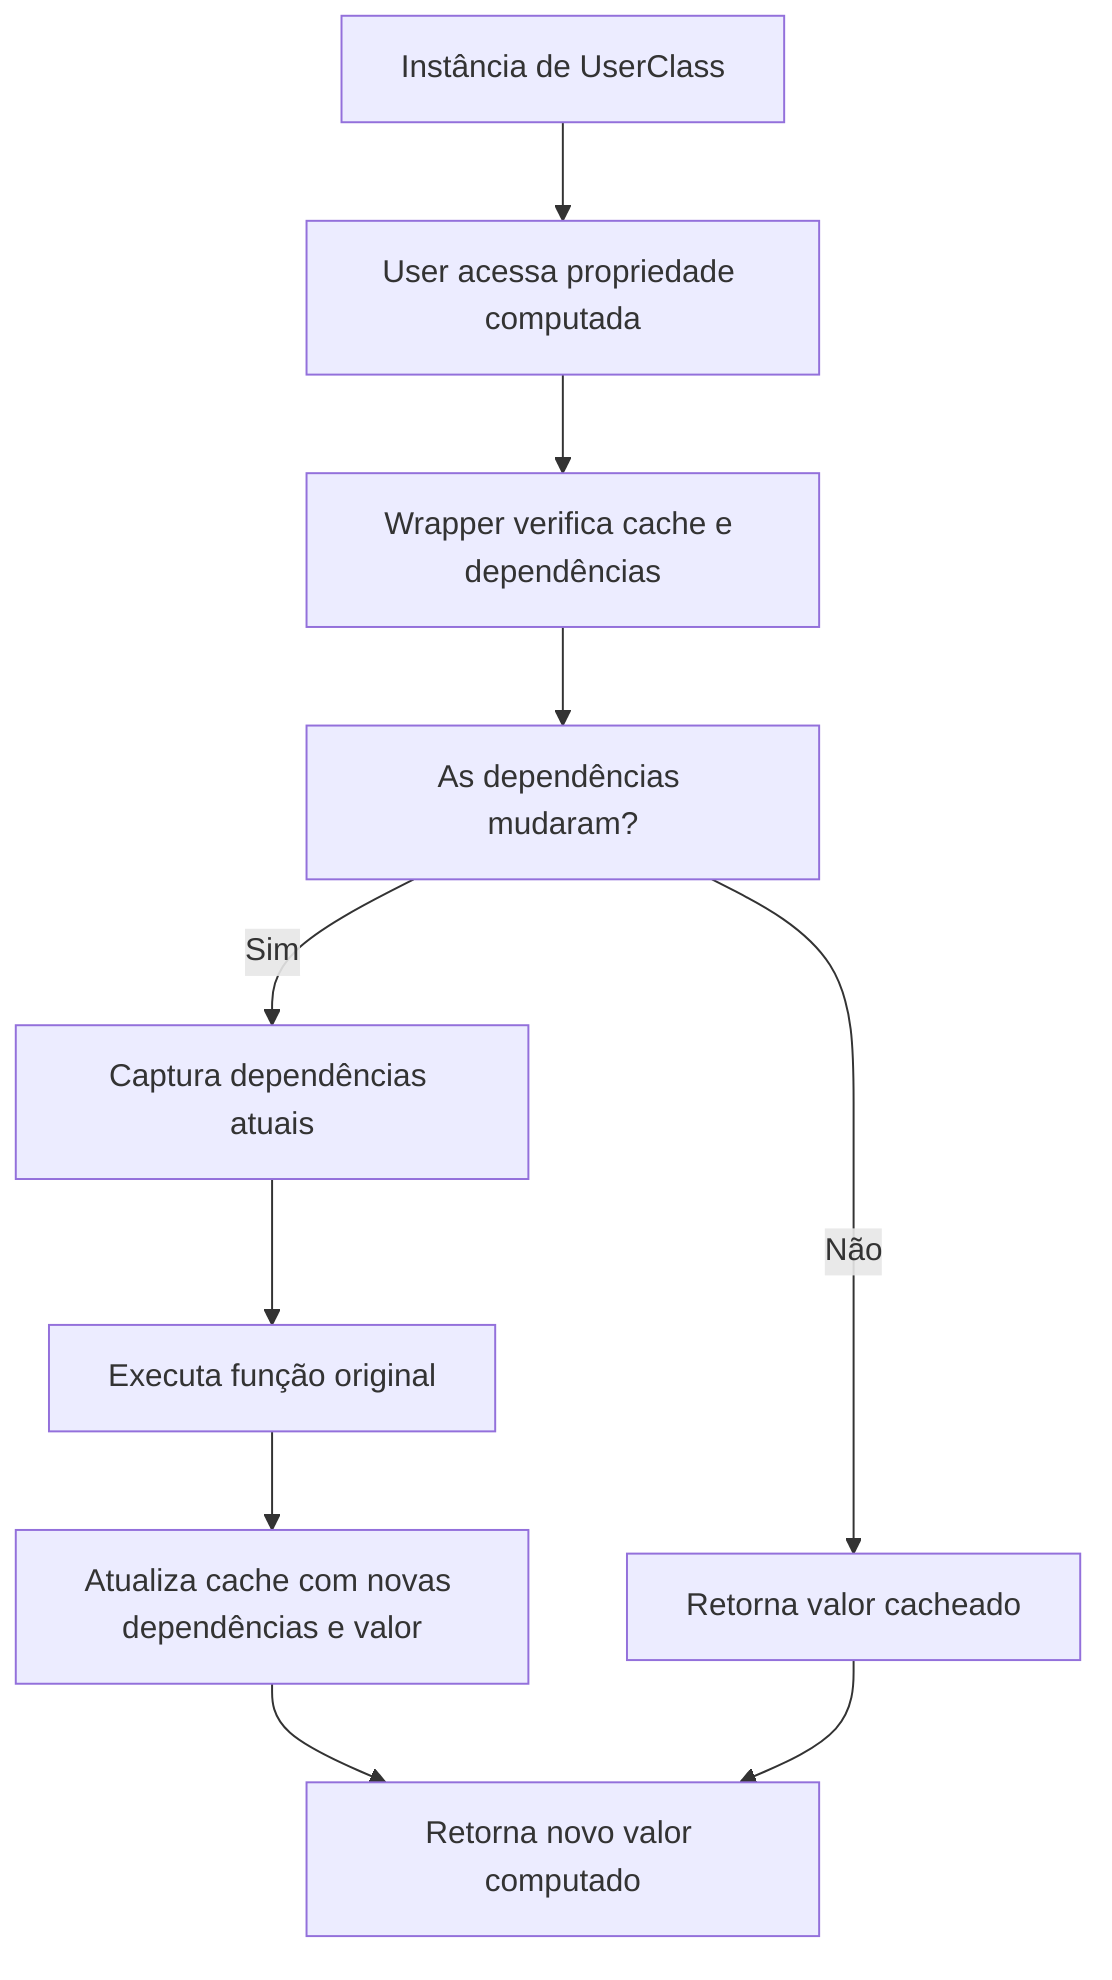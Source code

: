 flowchart TD
    Start[Instância de UserClass]
    Access[User acessa propriedade computada]
    Wrapper[Wrapper verifica cache e dependências]
    CheckDeps[As dependências mudaram?]
    ReturnCache[Retorna valor cacheado]
    CaptureDeps[Captura dependências atuais]
    RunFunc[Executa função original]
    UpdateCache[Atualiza cache com novas dependências e valor]
    ReturnValue[Retorna novo valor computado]

    Start --> Access
    Access --> Wrapper
    Wrapper --> CheckDeps

    CheckDeps -->|Não| ReturnCache
    CheckDeps -->|Sim| CaptureDeps
    CaptureDeps --> RunFunc
    RunFunc --> UpdateCache
    UpdateCache --> ReturnValue
    ReturnCache --> ReturnValue